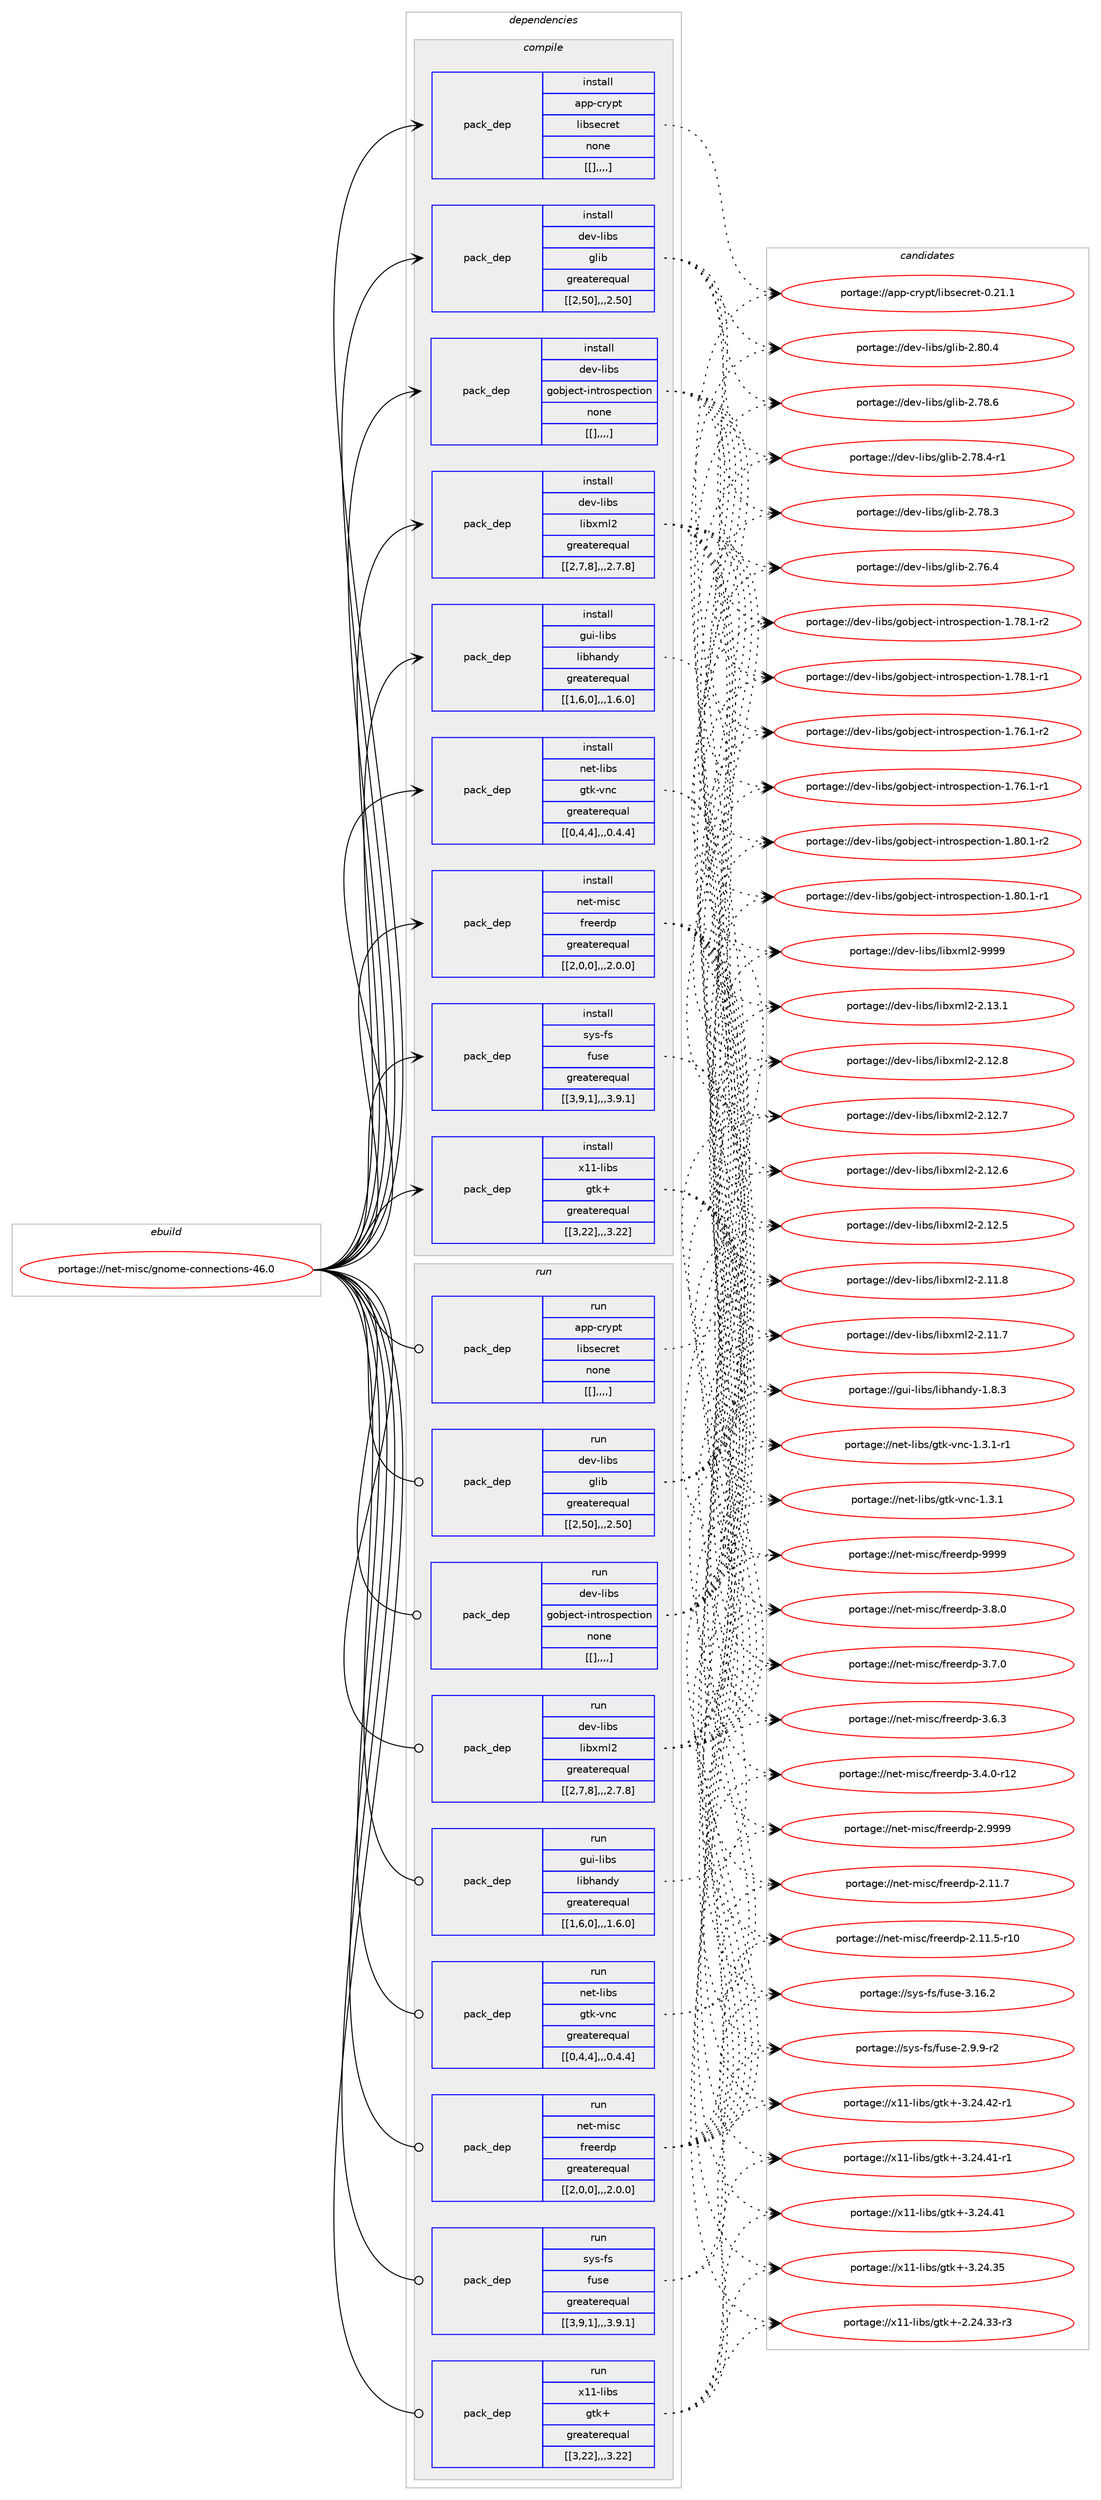 digraph prolog {

# *************
# Graph options
# *************

newrank=true;
concentrate=true;
compound=true;
graph [rankdir=LR,fontname=Helvetica,fontsize=10,ranksep=1.5];#, ranksep=2.5, nodesep=0.2];
edge  [arrowhead=vee];
node  [fontname=Helvetica,fontsize=10];

# **********
# The ebuild
# **********

subgraph cluster_leftcol {
color=gray;
label=<<i>ebuild</i>>;
id [label="portage://net-misc/gnome-connections-46.0", color=red, width=4, href="../net-misc/gnome-connections-46.0.svg"];
}

# ****************
# The dependencies
# ****************

subgraph cluster_midcol {
color=gray;
label=<<i>dependencies</i>>;
subgraph cluster_compile {
fillcolor="#eeeeee";
style=filled;
label=<<i>compile</i>>;
subgraph pack283036 {
dependency387383 [label=<<TABLE BORDER="0" CELLBORDER="1" CELLSPACING="0" CELLPADDING="4" WIDTH="220"><TR><TD ROWSPAN="6" CELLPADDING="30">pack_dep</TD></TR><TR><TD WIDTH="110">install</TD></TR><TR><TD>app-crypt</TD></TR><TR><TD>libsecret</TD></TR><TR><TD>none</TD></TR><TR><TD>[[],,,,]</TD></TR></TABLE>>, shape=none, color=blue];
}
id:e -> dependency387383:w [weight=20,style="solid",arrowhead="vee"];
subgraph pack283037 {
dependency387384 [label=<<TABLE BORDER="0" CELLBORDER="1" CELLSPACING="0" CELLPADDING="4" WIDTH="220"><TR><TD ROWSPAN="6" CELLPADDING="30">pack_dep</TD></TR><TR><TD WIDTH="110">install</TD></TR><TR><TD>dev-libs</TD></TR><TR><TD>glib</TD></TR><TR><TD>greaterequal</TD></TR><TR><TD>[[2,50],,,2.50]</TD></TR></TABLE>>, shape=none, color=blue];
}
id:e -> dependency387384:w [weight=20,style="solid",arrowhead="vee"];
subgraph pack283038 {
dependency387385 [label=<<TABLE BORDER="0" CELLBORDER="1" CELLSPACING="0" CELLPADDING="4" WIDTH="220"><TR><TD ROWSPAN="6" CELLPADDING="30">pack_dep</TD></TR><TR><TD WIDTH="110">install</TD></TR><TR><TD>dev-libs</TD></TR><TR><TD>gobject-introspection</TD></TR><TR><TD>none</TD></TR><TR><TD>[[],,,,]</TD></TR></TABLE>>, shape=none, color=blue];
}
id:e -> dependency387385:w [weight=20,style="solid",arrowhead="vee"];
subgraph pack283039 {
dependency387386 [label=<<TABLE BORDER="0" CELLBORDER="1" CELLSPACING="0" CELLPADDING="4" WIDTH="220"><TR><TD ROWSPAN="6" CELLPADDING="30">pack_dep</TD></TR><TR><TD WIDTH="110">install</TD></TR><TR><TD>dev-libs</TD></TR><TR><TD>libxml2</TD></TR><TR><TD>greaterequal</TD></TR><TR><TD>[[2,7,8],,,2.7.8]</TD></TR></TABLE>>, shape=none, color=blue];
}
id:e -> dependency387386:w [weight=20,style="solid",arrowhead="vee"];
subgraph pack283040 {
dependency387387 [label=<<TABLE BORDER="0" CELLBORDER="1" CELLSPACING="0" CELLPADDING="4" WIDTH="220"><TR><TD ROWSPAN="6" CELLPADDING="30">pack_dep</TD></TR><TR><TD WIDTH="110">install</TD></TR><TR><TD>gui-libs</TD></TR><TR><TD>libhandy</TD></TR><TR><TD>greaterequal</TD></TR><TR><TD>[[1,6,0],,,1.6.0]</TD></TR></TABLE>>, shape=none, color=blue];
}
id:e -> dependency387387:w [weight=20,style="solid",arrowhead="vee"];
subgraph pack283041 {
dependency387388 [label=<<TABLE BORDER="0" CELLBORDER="1" CELLSPACING="0" CELLPADDING="4" WIDTH="220"><TR><TD ROWSPAN="6" CELLPADDING="30">pack_dep</TD></TR><TR><TD WIDTH="110">install</TD></TR><TR><TD>net-libs</TD></TR><TR><TD>gtk-vnc</TD></TR><TR><TD>greaterequal</TD></TR><TR><TD>[[0,4,4],,,0.4.4]</TD></TR></TABLE>>, shape=none, color=blue];
}
id:e -> dependency387388:w [weight=20,style="solid",arrowhead="vee"];
subgraph pack283042 {
dependency387389 [label=<<TABLE BORDER="0" CELLBORDER="1" CELLSPACING="0" CELLPADDING="4" WIDTH="220"><TR><TD ROWSPAN="6" CELLPADDING="30">pack_dep</TD></TR><TR><TD WIDTH="110">install</TD></TR><TR><TD>net-misc</TD></TR><TR><TD>freerdp</TD></TR><TR><TD>greaterequal</TD></TR><TR><TD>[[2,0,0],,,2.0.0]</TD></TR></TABLE>>, shape=none, color=blue];
}
id:e -> dependency387389:w [weight=20,style="solid",arrowhead="vee"];
subgraph pack283043 {
dependency387390 [label=<<TABLE BORDER="0" CELLBORDER="1" CELLSPACING="0" CELLPADDING="4" WIDTH="220"><TR><TD ROWSPAN="6" CELLPADDING="30">pack_dep</TD></TR><TR><TD WIDTH="110">install</TD></TR><TR><TD>sys-fs</TD></TR><TR><TD>fuse</TD></TR><TR><TD>greaterequal</TD></TR><TR><TD>[[3,9,1],,,3.9.1]</TD></TR></TABLE>>, shape=none, color=blue];
}
id:e -> dependency387390:w [weight=20,style="solid",arrowhead="vee"];
subgraph pack283044 {
dependency387391 [label=<<TABLE BORDER="0" CELLBORDER="1" CELLSPACING="0" CELLPADDING="4" WIDTH="220"><TR><TD ROWSPAN="6" CELLPADDING="30">pack_dep</TD></TR><TR><TD WIDTH="110">install</TD></TR><TR><TD>x11-libs</TD></TR><TR><TD>gtk+</TD></TR><TR><TD>greaterequal</TD></TR><TR><TD>[[3,22],,,3.22]</TD></TR></TABLE>>, shape=none, color=blue];
}
id:e -> dependency387391:w [weight=20,style="solid",arrowhead="vee"];
}
subgraph cluster_compileandrun {
fillcolor="#eeeeee";
style=filled;
label=<<i>compile and run</i>>;
}
subgraph cluster_run {
fillcolor="#eeeeee";
style=filled;
label=<<i>run</i>>;
subgraph pack283045 {
dependency387392 [label=<<TABLE BORDER="0" CELLBORDER="1" CELLSPACING="0" CELLPADDING="4" WIDTH="220"><TR><TD ROWSPAN="6" CELLPADDING="30">pack_dep</TD></TR><TR><TD WIDTH="110">run</TD></TR><TR><TD>app-crypt</TD></TR><TR><TD>libsecret</TD></TR><TR><TD>none</TD></TR><TR><TD>[[],,,,]</TD></TR></TABLE>>, shape=none, color=blue];
}
id:e -> dependency387392:w [weight=20,style="solid",arrowhead="odot"];
subgraph pack283046 {
dependency387393 [label=<<TABLE BORDER="0" CELLBORDER="1" CELLSPACING="0" CELLPADDING="4" WIDTH="220"><TR><TD ROWSPAN="6" CELLPADDING="30">pack_dep</TD></TR><TR><TD WIDTH="110">run</TD></TR><TR><TD>dev-libs</TD></TR><TR><TD>glib</TD></TR><TR><TD>greaterequal</TD></TR><TR><TD>[[2,50],,,2.50]</TD></TR></TABLE>>, shape=none, color=blue];
}
id:e -> dependency387393:w [weight=20,style="solid",arrowhead="odot"];
subgraph pack283047 {
dependency387394 [label=<<TABLE BORDER="0" CELLBORDER="1" CELLSPACING="0" CELLPADDING="4" WIDTH="220"><TR><TD ROWSPAN="6" CELLPADDING="30">pack_dep</TD></TR><TR><TD WIDTH="110">run</TD></TR><TR><TD>dev-libs</TD></TR><TR><TD>gobject-introspection</TD></TR><TR><TD>none</TD></TR><TR><TD>[[],,,,]</TD></TR></TABLE>>, shape=none, color=blue];
}
id:e -> dependency387394:w [weight=20,style="solid",arrowhead="odot"];
subgraph pack283048 {
dependency387395 [label=<<TABLE BORDER="0" CELLBORDER="1" CELLSPACING="0" CELLPADDING="4" WIDTH="220"><TR><TD ROWSPAN="6" CELLPADDING="30">pack_dep</TD></TR><TR><TD WIDTH="110">run</TD></TR><TR><TD>dev-libs</TD></TR><TR><TD>libxml2</TD></TR><TR><TD>greaterequal</TD></TR><TR><TD>[[2,7,8],,,2.7.8]</TD></TR></TABLE>>, shape=none, color=blue];
}
id:e -> dependency387395:w [weight=20,style="solid",arrowhead="odot"];
subgraph pack283049 {
dependency387396 [label=<<TABLE BORDER="0" CELLBORDER="1" CELLSPACING="0" CELLPADDING="4" WIDTH="220"><TR><TD ROWSPAN="6" CELLPADDING="30">pack_dep</TD></TR><TR><TD WIDTH="110">run</TD></TR><TR><TD>gui-libs</TD></TR><TR><TD>libhandy</TD></TR><TR><TD>greaterequal</TD></TR><TR><TD>[[1,6,0],,,1.6.0]</TD></TR></TABLE>>, shape=none, color=blue];
}
id:e -> dependency387396:w [weight=20,style="solid",arrowhead="odot"];
subgraph pack283050 {
dependency387397 [label=<<TABLE BORDER="0" CELLBORDER="1" CELLSPACING="0" CELLPADDING="4" WIDTH="220"><TR><TD ROWSPAN="6" CELLPADDING="30">pack_dep</TD></TR><TR><TD WIDTH="110">run</TD></TR><TR><TD>net-libs</TD></TR><TR><TD>gtk-vnc</TD></TR><TR><TD>greaterequal</TD></TR><TR><TD>[[0,4,4],,,0.4.4]</TD></TR></TABLE>>, shape=none, color=blue];
}
id:e -> dependency387397:w [weight=20,style="solid",arrowhead="odot"];
subgraph pack283051 {
dependency387398 [label=<<TABLE BORDER="0" CELLBORDER="1" CELLSPACING="0" CELLPADDING="4" WIDTH="220"><TR><TD ROWSPAN="6" CELLPADDING="30">pack_dep</TD></TR><TR><TD WIDTH="110">run</TD></TR><TR><TD>net-misc</TD></TR><TR><TD>freerdp</TD></TR><TR><TD>greaterequal</TD></TR><TR><TD>[[2,0,0],,,2.0.0]</TD></TR></TABLE>>, shape=none, color=blue];
}
id:e -> dependency387398:w [weight=20,style="solid",arrowhead="odot"];
subgraph pack283052 {
dependency387399 [label=<<TABLE BORDER="0" CELLBORDER="1" CELLSPACING="0" CELLPADDING="4" WIDTH="220"><TR><TD ROWSPAN="6" CELLPADDING="30">pack_dep</TD></TR><TR><TD WIDTH="110">run</TD></TR><TR><TD>sys-fs</TD></TR><TR><TD>fuse</TD></TR><TR><TD>greaterequal</TD></TR><TR><TD>[[3,9,1],,,3.9.1]</TD></TR></TABLE>>, shape=none, color=blue];
}
id:e -> dependency387399:w [weight=20,style="solid",arrowhead="odot"];
subgraph pack283053 {
dependency387400 [label=<<TABLE BORDER="0" CELLBORDER="1" CELLSPACING="0" CELLPADDING="4" WIDTH="220"><TR><TD ROWSPAN="6" CELLPADDING="30">pack_dep</TD></TR><TR><TD WIDTH="110">run</TD></TR><TR><TD>x11-libs</TD></TR><TR><TD>gtk+</TD></TR><TR><TD>greaterequal</TD></TR><TR><TD>[[3,22],,,3.22]</TD></TR></TABLE>>, shape=none, color=blue];
}
id:e -> dependency387400:w [weight=20,style="solid",arrowhead="odot"];
}
}

# **************
# The candidates
# **************

subgraph cluster_choices {
rank=same;
color=gray;
label=<<i>candidates</i>>;

subgraph choice283036 {
color=black;
nodesep=1;
choice97112112459911412111211647108105981151019911410111645484650494649 [label="portage://app-crypt/libsecret-0.21.1", color=red, width=4,href="../app-crypt/libsecret-0.21.1.svg"];
dependency387383:e -> choice97112112459911412111211647108105981151019911410111645484650494649:w [style=dotted,weight="100"];
}
subgraph choice283037 {
color=black;
nodesep=1;
choice1001011184510810598115471031081059845504656484652 [label="portage://dev-libs/glib-2.80.4", color=red, width=4,href="../dev-libs/glib-2.80.4.svg"];
choice1001011184510810598115471031081059845504655564654 [label="portage://dev-libs/glib-2.78.6", color=red, width=4,href="../dev-libs/glib-2.78.6.svg"];
choice10010111845108105981154710310810598455046555646524511449 [label="portage://dev-libs/glib-2.78.4-r1", color=red, width=4,href="../dev-libs/glib-2.78.4-r1.svg"];
choice1001011184510810598115471031081059845504655564651 [label="portage://dev-libs/glib-2.78.3", color=red, width=4,href="../dev-libs/glib-2.78.3.svg"];
choice1001011184510810598115471031081059845504655544652 [label="portage://dev-libs/glib-2.76.4", color=red, width=4,href="../dev-libs/glib-2.76.4.svg"];
dependency387384:e -> choice1001011184510810598115471031081059845504656484652:w [style=dotted,weight="100"];
dependency387384:e -> choice1001011184510810598115471031081059845504655564654:w [style=dotted,weight="100"];
dependency387384:e -> choice10010111845108105981154710310810598455046555646524511449:w [style=dotted,weight="100"];
dependency387384:e -> choice1001011184510810598115471031081059845504655564651:w [style=dotted,weight="100"];
dependency387384:e -> choice1001011184510810598115471031081059845504655544652:w [style=dotted,weight="100"];
}
subgraph choice283038 {
color=black;
nodesep=1;
choice10010111845108105981154710311198106101991164510511011611411111511210199116105111110454946564846494511450 [label="portage://dev-libs/gobject-introspection-1.80.1-r2", color=red, width=4,href="../dev-libs/gobject-introspection-1.80.1-r2.svg"];
choice10010111845108105981154710311198106101991164510511011611411111511210199116105111110454946564846494511449 [label="portage://dev-libs/gobject-introspection-1.80.1-r1", color=red, width=4,href="../dev-libs/gobject-introspection-1.80.1-r1.svg"];
choice10010111845108105981154710311198106101991164510511011611411111511210199116105111110454946555646494511450 [label="portage://dev-libs/gobject-introspection-1.78.1-r2", color=red, width=4,href="../dev-libs/gobject-introspection-1.78.1-r2.svg"];
choice10010111845108105981154710311198106101991164510511011611411111511210199116105111110454946555646494511449 [label="portage://dev-libs/gobject-introspection-1.78.1-r1", color=red, width=4,href="../dev-libs/gobject-introspection-1.78.1-r1.svg"];
choice10010111845108105981154710311198106101991164510511011611411111511210199116105111110454946555446494511450 [label="portage://dev-libs/gobject-introspection-1.76.1-r2", color=red, width=4,href="../dev-libs/gobject-introspection-1.76.1-r2.svg"];
choice10010111845108105981154710311198106101991164510511011611411111511210199116105111110454946555446494511449 [label="portage://dev-libs/gobject-introspection-1.76.1-r1", color=red, width=4,href="../dev-libs/gobject-introspection-1.76.1-r1.svg"];
dependency387385:e -> choice10010111845108105981154710311198106101991164510511011611411111511210199116105111110454946564846494511450:w [style=dotted,weight="100"];
dependency387385:e -> choice10010111845108105981154710311198106101991164510511011611411111511210199116105111110454946564846494511449:w [style=dotted,weight="100"];
dependency387385:e -> choice10010111845108105981154710311198106101991164510511011611411111511210199116105111110454946555646494511450:w [style=dotted,weight="100"];
dependency387385:e -> choice10010111845108105981154710311198106101991164510511011611411111511210199116105111110454946555646494511449:w [style=dotted,weight="100"];
dependency387385:e -> choice10010111845108105981154710311198106101991164510511011611411111511210199116105111110454946555446494511450:w [style=dotted,weight="100"];
dependency387385:e -> choice10010111845108105981154710311198106101991164510511011611411111511210199116105111110454946555446494511449:w [style=dotted,weight="100"];
}
subgraph choice283039 {
color=black;
nodesep=1;
choice10010111845108105981154710810598120109108504557575757 [label="portage://dev-libs/libxml2-9999", color=red, width=4,href="../dev-libs/libxml2-9999.svg"];
choice100101118451081059811547108105981201091085045504649514649 [label="portage://dev-libs/libxml2-2.13.1", color=red, width=4,href="../dev-libs/libxml2-2.13.1.svg"];
choice100101118451081059811547108105981201091085045504649504656 [label="portage://dev-libs/libxml2-2.12.8", color=red, width=4,href="../dev-libs/libxml2-2.12.8.svg"];
choice100101118451081059811547108105981201091085045504649504655 [label="portage://dev-libs/libxml2-2.12.7", color=red, width=4,href="../dev-libs/libxml2-2.12.7.svg"];
choice100101118451081059811547108105981201091085045504649504654 [label="portage://dev-libs/libxml2-2.12.6", color=red, width=4,href="../dev-libs/libxml2-2.12.6.svg"];
choice100101118451081059811547108105981201091085045504649504653 [label="portage://dev-libs/libxml2-2.12.5", color=red, width=4,href="../dev-libs/libxml2-2.12.5.svg"];
choice100101118451081059811547108105981201091085045504649494656 [label="portage://dev-libs/libxml2-2.11.8", color=red, width=4,href="../dev-libs/libxml2-2.11.8.svg"];
choice100101118451081059811547108105981201091085045504649494655 [label="portage://dev-libs/libxml2-2.11.7", color=red, width=4,href="../dev-libs/libxml2-2.11.7.svg"];
dependency387386:e -> choice10010111845108105981154710810598120109108504557575757:w [style=dotted,weight="100"];
dependency387386:e -> choice100101118451081059811547108105981201091085045504649514649:w [style=dotted,weight="100"];
dependency387386:e -> choice100101118451081059811547108105981201091085045504649504656:w [style=dotted,weight="100"];
dependency387386:e -> choice100101118451081059811547108105981201091085045504649504655:w [style=dotted,weight="100"];
dependency387386:e -> choice100101118451081059811547108105981201091085045504649504654:w [style=dotted,weight="100"];
dependency387386:e -> choice100101118451081059811547108105981201091085045504649504653:w [style=dotted,weight="100"];
dependency387386:e -> choice100101118451081059811547108105981201091085045504649494656:w [style=dotted,weight="100"];
dependency387386:e -> choice100101118451081059811547108105981201091085045504649494655:w [style=dotted,weight="100"];
}
subgraph choice283040 {
color=black;
nodesep=1;
choice1031171054510810598115471081059810497110100121454946564651 [label="portage://gui-libs/libhandy-1.8.3", color=red, width=4,href="../gui-libs/libhandy-1.8.3.svg"];
dependency387387:e -> choice1031171054510810598115471081059810497110100121454946564651:w [style=dotted,weight="100"];
}
subgraph choice283041 {
color=black;
nodesep=1;
choice11010111645108105981154710311610745118110994549465146494511449 [label="portage://net-libs/gtk-vnc-1.3.1-r1", color=red, width=4,href="../net-libs/gtk-vnc-1.3.1-r1.svg"];
choice1101011164510810598115471031161074511811099454946514649 [label="portage://net-libs/gtk-vnc-1.3.1", color=red, width=4,href="../net-libs/gtk-vnc-1.3.1.svg"];
dependency387388:e -> choice11010111645108105981154710311610745118110994549465146494511449:w [style=dotted,weight="100"];
dependency387388:e -> choice1101011164510810598115471031161074511811099454946514649:w [style=dotted,weight="100"];
}
subgraph choice283042 {
color=black;
nodesep=1;
choice1101011164510910511599471021141011011141001124557575757 [label="portage://net-misc/freerdp-9999", color=red, width=4,href="../net-misc/freerdp-9999.svg"];
choice110101116451091051159947102114101101114100112455146564648 [label="portage://net-misc/freerdp-3.8.0", color=red, width=4,href="../net-misc/freerdp-3.8.0.svg"];
choice110101116451091051159947102114101101114100112455146554648 [label="portage://net-misc/freerdp-3.7.0", color=red, width=4,href="../net-misc/freerdp-3.7.0.svg"];
choice110101116451091051159947102114101101114100112455146544651 [label="portage://net-misc/freerdp-3.6.3", color=red, width=4,href="../net-misc/freerdp-3.6.3.svg"];
choice110101116451091051159947102114101101114100112455146524648451144950 [label="portage://net-misc/freerdp-3.4.0-r12", color=red, width=4,href="../net-misc/freerdp-3.4.0-r12.svg"];
choice11010111645109105115994710211410110111410011245504657575757 [label="portage://net-misc/freerdp-2.9999", color=red, width=4,href="../net-misc/freerdp-2.9999.svg"];
choice11010111645109105115994710211410110111410011245504649494655 [label="portage://net-misc/freerdp-2.11.7", color=red, width=4,href="../net-misc/freerdp-2.11.7.svg"];
choice11010111645109105115994710211410110111410011245504649494653451144948 [label="portage://net-misc/freerdp-2.11.5-r10", color=red, width=4,href="../net-misc/freerdp-2.11.5-r10.svg"];
dependency387389:e -> choice1101011164510910511599471021141011011141001124557575757:w [style=dotted,weight="100"];
dependency387389:e -> choice110101116451091051159947102114101101114100112455146564648:w [style=dotted,weight="100"];
dependency387389:e -> choice110101116451091051159947102114101101114100112455146554648:w [style=dotted,weight="100"];
dependency387389:e -> choice110101116451091051159947102114101101114100112455146544651:w [style=dotted,weight="100"];
dependency387389:e -> choice110101116451091051159947102114101101114100112455146524648451144950:w [style=dotted,weight="100"];
dependency387389:e -> choice11010111645109105115994710211410110111410011245504657575757:w [style=dotted,weight="100"];
dependency387389:e -> choice11010111645109105115994710211410110111410011245504649494655:w [style=dotted,weight="100"];
dependency387389:e -> choice11010111645109105115994710211410110111410011245504649494653451144948:w [style=dotted,weight="100"];
}
subgraph choice283043 {
color=black;
nodesep=1;
choice115121115451021154710211711510145514649544650 [label="portage://sys-fs/fuse-3.16.2", color=red, width=4,href="../sys-fs/fuse-3.16.2.svg"];
choice11512111545102115471021171151014550465746574511450 [label="portage://sys-fs/fuse-2.9.9-r2", color=red, width=4,href="../sys-fs/fuse-2.9.9-r2.svg"];
dependency387390:e -> choice115121115451021154710211711510145514649544650:w [style=dotted,weight="100"];
dependency387390:e -> choice11512111545102115471021171151014550465746574511450:w [style=dotted,weight="100"];
}
subgraph choice283044 {
color=black;
nodesep=1;
choice12049494510810598115471031161074345514650524652504511449 [label="portage://x11-libs/gtk+-3.24.42-r1", color=red, width=4,href="../x11-libs/gtk+-3.24.42-r1.svg"];
choice12049494510810598115471031161074345514650524652494511449 [label="portage://x11-libs/gtk+-3.24.41-r1", color=red, width=4,href="../x11-libs/gtk+-3.24.41-r1.svg"];
choice1204949451081059811547103116107434551465052465249 [label="portage://x11-libs/gtk+-3.24.41", color=red, width=4,href="../x11-libs/gtk+-3.24.41.svg"];
choice1204949451081059811547103116107434551465052465153 [label="portage://x11-libs/gtk+-3.24.35", color=red, width=4,href="../x11-libs/gtk+-3.24.35.svg"];
choice12049494510810598115471031161074345504650524651514511451 [label="portage://x11-libs/gtk+-2.24.33-r3", color=red, width=4,href="../x11-libs/gtk+-2.24.33-r3.svg"];
dependency387391:e -> choice12049494510810598115471031161074345514650524652504511449:w [style=dotted,weight="100"];
dependency387391:e -> choice12049494510810598115471031161074345514650524652494511449:w [style=dotted,weight="100"];
dependency387391:e -> choice1204949451081059811547103116107434551465052465249:w [style=dotted,weight="100"];
dependency387391:e -> choice1204949451081059811547103116107434551465052465153:w [style=dotted,weight="100"];
dependency387391:e -> choice12049494510810598115471031161074345504650524651514511451:w [style=dotted,weight="100"];
}
subgraph choice283045 {
color=black;
nodesep=1;
choice97112112459911412111211647108105981151019911410111645484650494649 [label="portage://app-crypt/libsecret-0.21.1", color=red, width=4,href="../app-crypt/libsecret-0.21.1.svg"];
dependency387392:e -> choice97112112459911412111211647108105981151019911410111645484650494649:w [style=dotted,weight="100"];
}
subgraph choice283046 {
color=black;
nodesep=1;
choice1001011184510810598115471031081059845504656484652 [label="portage://dev-libs/glib-2.80.4", color=red, width=4,href="../dev-libs/glib-2.80.4.svg"];
choice1001011184510810598115471031081059845504655564654 [label="portage://dev-libs/glib-2.78.6", color=red, width=4,href="../dev-libs/glib-2.78.6.svg"];
choice10010111845108105981154710310810598455046555646524511449 [label="portage://dev-libs/glib-2.78.4-r1", color=red, width=4,href="../dev-libs/glib-2.78.4-r1.svg"];
choice1001011184510810598115471031081059845504655564651 [label="portage://dev-libs/glib-2.78.3", color=red, width=4,href="../dev-libs/glib-2.78.3.svg"];
choice1001011184510810598115471031081059845504655544652 [label="portage://dev-libs/glib-2.76.4", color=red, width=4,href="../dev-libs/glib-2.76.4.svg"];
dependency387393:e -> choice1001011184510810598115471031081059845504656484652:w [style=dotted,weight="100"];
dependency387393:e -> choice1001011184510810598115471031081059845504655564654:w [style=dotted,weight="100"];
dependency387393:e -> choice10010111845108105981154710310810598455046555646524511449:w [style=dotted,weight="100"];
dependency387393:e -> choice1001011184510810598115471031081059845504655564651:w [style=dotted,weight="100"];
dependency387393:e -> choice1001011184510810598115471031081059845504655544652:w [style=dotted,weight="100"];
}
subgraph choice283047 {
color=black;
nodesep=1;
choice10010111845108105981154710311198106101991164510511011611411111511210199116105111110454946564846494511450 [label="portage://dev-libs/gobject-introspection-1.80.1-r2", color=red, width=4,href="../dev-libs/gobject-introspection-1.80.1-r2.svg"];
choice10010111845108105981154710311198106101991164510511011611411111511210199116105111110454946564846494511449 [label="portage://dev-libs/gobject-introspection-1.80.1-r1", color=red, width=4,href="../dev-libs/gobject-introspection-1.80.1-r1.svg"];
choice10010111845108105981154710311198106101991164510511011611411111511210199116105111110454946555646494511450 [label="portage://dev-libs/gobject-introspection-1.78.1-r2", color=red, width=4,href="../dev-libs/gobject-introspection-1.78.1-r2.svg"];
choice10010111845108105981154710311198106101991164510511011611411111511210199116105111110454946555646494511449 [label="portage://dev-libs/gobject-introspection-1.78.1-r1", color=red, width=4,href="../dev-libs/gobject-introspection-1.78.1-r1.svg"];
choice10010111845108105981154710311198106101991164510511011611411111511210199116105111110454946555446494511450 [label="portage://dev-libs/gobject-introspection-1.76.1-r2", color=red, width=4,href="../dev-libs/gobject-introspection-1.76.1-r2.svg"];
choice10010111845108105981154710311198106101991164510511011611411111511210199116105111110454946555446494511449 [label="portage://dev-libs/gobject-introspection-1.76.1-r1", color=red, width=4,href="../dev-libs/gobject-introspection-1.76.1-r1.svg"];
dependency387394:e -> choice10010111845108105981154710311198106101991164510511011611411111511210199116105111110454946564846494511450:w [style=dotted,weight="100"];
dependency387394:e -> choice10010111845108105981154710311198106101991164510511011611411111511210199116105111110454946564846494511449:w [style=dotted,weight="100"];
dependency387394:e -> choice10010111845108105981154710311198106101991164510511011611411111511210199116105111110454946555646494511450:w [style=dotted,weight="100"];
dependency387394:e -> choice10010111845108105981154710311198106101991164510511011611411111511210199116105111110454946555646494511449:w [style=dotted,weight="100"];
dependency387394:e -> choice10010111845108105981154710311198106101991164510511011611411111511210199116105111110454946555446494511450:w [style=dotted,weight="100"];
dependency387394:e -> choice10010111845108105981154710311198106101991164510511011611411111511210199116105111110454946555446494511449:w [style=dotted,weight="100"];
}
subgraph choice283048 {
color=black;
nodesep=1;
choice10010111845108105981154710810598120109108504557575757 [label="portage://dev-libs/libxml2-9999", color=red, width=4,href="../dev-libs/libxml2-9999.svg"];
choice100101118451081059811547108105981201091085045504649514649 [label="portage://dev-libs/libxml2-2.13.1", color=red, width=4,href="../dev-libs/libxml2-2.13.1.svg"];
choice100101118451081059811547108105981201091085045504649504656 [label="portage://dev-libs/libxml2-2.12.8", color=red, width=4,href="../dev-libs/libxml2-2.12.8.svg"];
choice100101118451081059811547108105981201091085045504649504655 [label="portage://dev-libs/libxml2-2.12.7", color=red, width=4,href="../dev-libs/libxml2-2.12.7.svg"];
choice100101118451081059811547108105981201091085045504649504654 [label="portage://dev-libs/libxml2-2.12.6", color=red, width=4,href="../dev-libs/libxml2-2.12.6.svg"];
choice100101118451081059811547108105981201091085045504649504653 [label="portage://dev-libs/libxml2-2.12.5", color=red, width=4,href="../dev-libs/libxml2-2.12.5.svg"];
choice100101118451081059811547108105981201091085045504649494656 [label="portage://dev-libs/libxml2-2.11.8", color=red, width=4,href="../dev-libs/libxml2-2.11.8.svg"];
choice100101118451081059811547108105981201091085045504649494655 [label="portage://dev-libs/libxml2-2.11.7", color=red, width=4,href="../dev-libs/libxml2-2.11.7.svg"];
dependency387395:e -> choice10010111845108105981154710810598120109108504557575757:w [style=dotted,weight="100"];
dependency387395:e -> choice100101118451081059811547108105981201091085045504649514649:w [style=dotted,weight="100"];
dependency387395:e -> choice100101118451081059811547108105981201091085045504649504656:w [style=dotted,weight="100"];
dependency387395:e -> choice100101118451081059811547108105981201091085045504649504655:w [style=dotted,weight="100"];
dependency387395:e -> choice100101118451081059811547108105981201091085045504649504654:w [style=dotted,weight="100"];
dependency387395:e -> choice100101118451081059811547108105981201091085045504649504653:w [style=dotted,weight="100"];
dependency387395:e -> choice100101118451081059811547108105981201091085045504649494656:w [style=dotted,weight="100"];
dependency387395:e -> choice100101118451081059811547108105981201091085045504649494655:w [style=dotted,weight="100"];
}
subgraph choice283049 {
color=black;
nodesep=1;
choice1031171054510810598115471081059810497110100121454946564651 [label="portage://gui-libs/libhandy-1.8.3", color=red, width=4,href="../gui-libs/libhandy-1.8.3.svg"];
dependency387396:e -> choice1031171054510810598115471081059810497110100121454946564651:w [style=dotted,weight="100"];
}
subgraph choice283050 {
color=black;
nodesep=1;
choice11010111645108105981154710311610745118110994549465146494511449 [label="portage://net-libs/gtk-vnc-1.3.1-r1", color=red, width=4,href="../net-libs/gtk-vnc-1.3.1-r1.svg"];
choice1101011164510810598115471031161074511811099454946514649 [label="portage://net-libs/gtk-vnc-1.3.1", color=red, width=4,href="../net-libs/gtk-vnc-1.3.1.svg"];
dependency387397:e -> choice11010111645108105981154710311610745118110994549465146494511449:w [style=dotted,weight="100"];
dependency387397:e -> choice1101011164510810598115471031161074511811099454946514649:w [style=dotted,weight="100"];
}
subgraph choice283051 {
color=black;
nodesep=1;
choice1101011164510910511599471021141011011141001124557575757 [label="portage://net-misc/freerdp-9999", color=red, width=4,href="../net-misc/freerdp-9999.svg"];
choice110101116451091051159947102114101101114100112455146564648 [label="portage://net-misc/freerdp-3.8.0", color=red, width=4,href="../net-misc/freerdp-3.8.0.svg"];
choice110101116451091051159947102114101101114100112455146554648 [label="portage://net-misc/freerdp-3.7.0", color=red, width=4,href="../net-misc/freerdp-3.7.0.svg"];
choice110101116451091051159947102114101101114100112455146544651 [label="portage://net-misc/freerdp-3.6.3", color=red, width=4,href="../net-misc/freerdp-3.6.3.svg"];
choice110101116451091051159947102114101101114100112455146524648451144950 [label="portage://net-misc/freerdp-3.4.0-r12", color=red, width=4,href="../net-misc/freerdp-3.4.0-r12.svg"];
choice11010111645109105115994710211410110111410011245504657575757 [label="portage://net-misc/freerdp-2.9999", color=red, width=4,href="../net-misc/freerdp-2.9999.svg"];
choice11010111645109105115994710211410110111410011245504649494655 [label="portage://net-misc/freerdp-2.11.7", color=red, width=4,href="../net-misc/freerdp-2.11.7.svg"];
choice11010111645109105115994710211410110111410011245504649494653451144948 [label="portage://net-misc/freerdp-2.11.5-r10", color=red, width=4,href="../net-misc/freerdp-2.11.5-r10.svg"];
dependency387398:e -> choice1101011164510910511599471021141011011141001124557575757:w [style=dotted,weight="100"];
dependency387398:e -> choice110101116451091051159947102114101101114100112455146564648:w [style=dotted,weight="100"];
dependency387398:e -> choice110101116451091051159947102114101101114100112455146554648:w [style=dotted,weight="100"];
dependency387398:e -> choice110101116451091051159947102114101101114100112455146544651:w [style=dotted,weight="100"];
dependency387398:e -> choice110101116451091051159947102114101101114100112455146524648451144950:w [style=dotted,weight="100"];
dependency387398:e -> choice11010111645109105115994710211410110111410011245504657575757:w [style=dotted,weight="100"];
dependency387398:e -> choice11010111645109105115994710211410110111410011245504649494655:w [style=dotted,weight="100"];
dependency387398:e -> choice11010111645109105115994710211410110111410011245504649494653451144948:w [style=dotted,weight="100"];
}
subgraph choice283052 {
color=black;
nodesep=1;
choice115121115451021154710211711510145514649544650 [label="portage://sys-fs/fuse-3.16.2", color=red, width=4,href="../sys-fs/fuse-3.16.2.svg"];
choice11512111545102115471021171151014550465746574511450 [label="portage://sys-fs/fuse-2.9.9-r2", color=red, width=4,href="../sys-fs/fuse-2.9.9-r2.svg"];
dependency387399:e -> choice115121115451021154710211711510145514649544650:w [style=dotted,weight="100"];
dependency387399:e -> choice11512111545102115471021171151014550465746574511450:w [style=dotted,weight="100"];
}
subgraph choice283053 {
color=black;
nodesep=1;
choice12049494510810598115471031161074345514650524652504511449 [label="portage://x11-libs/gtk+-3.24.42-r1", color=red, width=4,href="../x11-libs/gtk+-3.24.42-r1.svg"];
choice12049494510810598115471031161074345514650524652494511449 [label="portage://x11-libs/gtk+-3.24.41-r1", color=red, width=4,href="../x11-libs/gtk+-3.24.41-r1.svg"];
choice1204949451081059811547103116107434551465052465249 [label="portage://x11-libs/gtk+-3.24.41", color=red, width=4,href="../x11-libs/gtk+-3.24.41.svg"];
choice1204949451081059811547103116107434551465052465153 [label="portage://x11-libs/gtk+-3.24.35", color=red, width=4,href="../x11-libs/gtk+-3.24.35.svg"];
choice12049494510810598115471031161074345504650524651514511451 [label="portage://x11-libs/gtk+-2.24.33-r3", color=red, width=4,href="../x11-libs/gtk+-2.24.33-r3.svg"];
dependency387400:e -> choice12049494510810598115471031161074345514650524652504511449:w [style=dotted,weight="100"];
dependency387400:e -> choice12049494510810598115471031161074345514650524652494511449:w [style=dotted,weight="100"];
dependency387400:e -> choice1204949451081059811547103116107434551465052465249:w [style=dotted,weight="100"];
dependency387400:e -> choice1204949451081059811547103116107434551465052465153:w [style=dotted,weight="100"];
dependency387400:e -> choice12049494510810598115471031161074345504650524651514511451:w [style=dotted,weight="100"];
}
}

}
